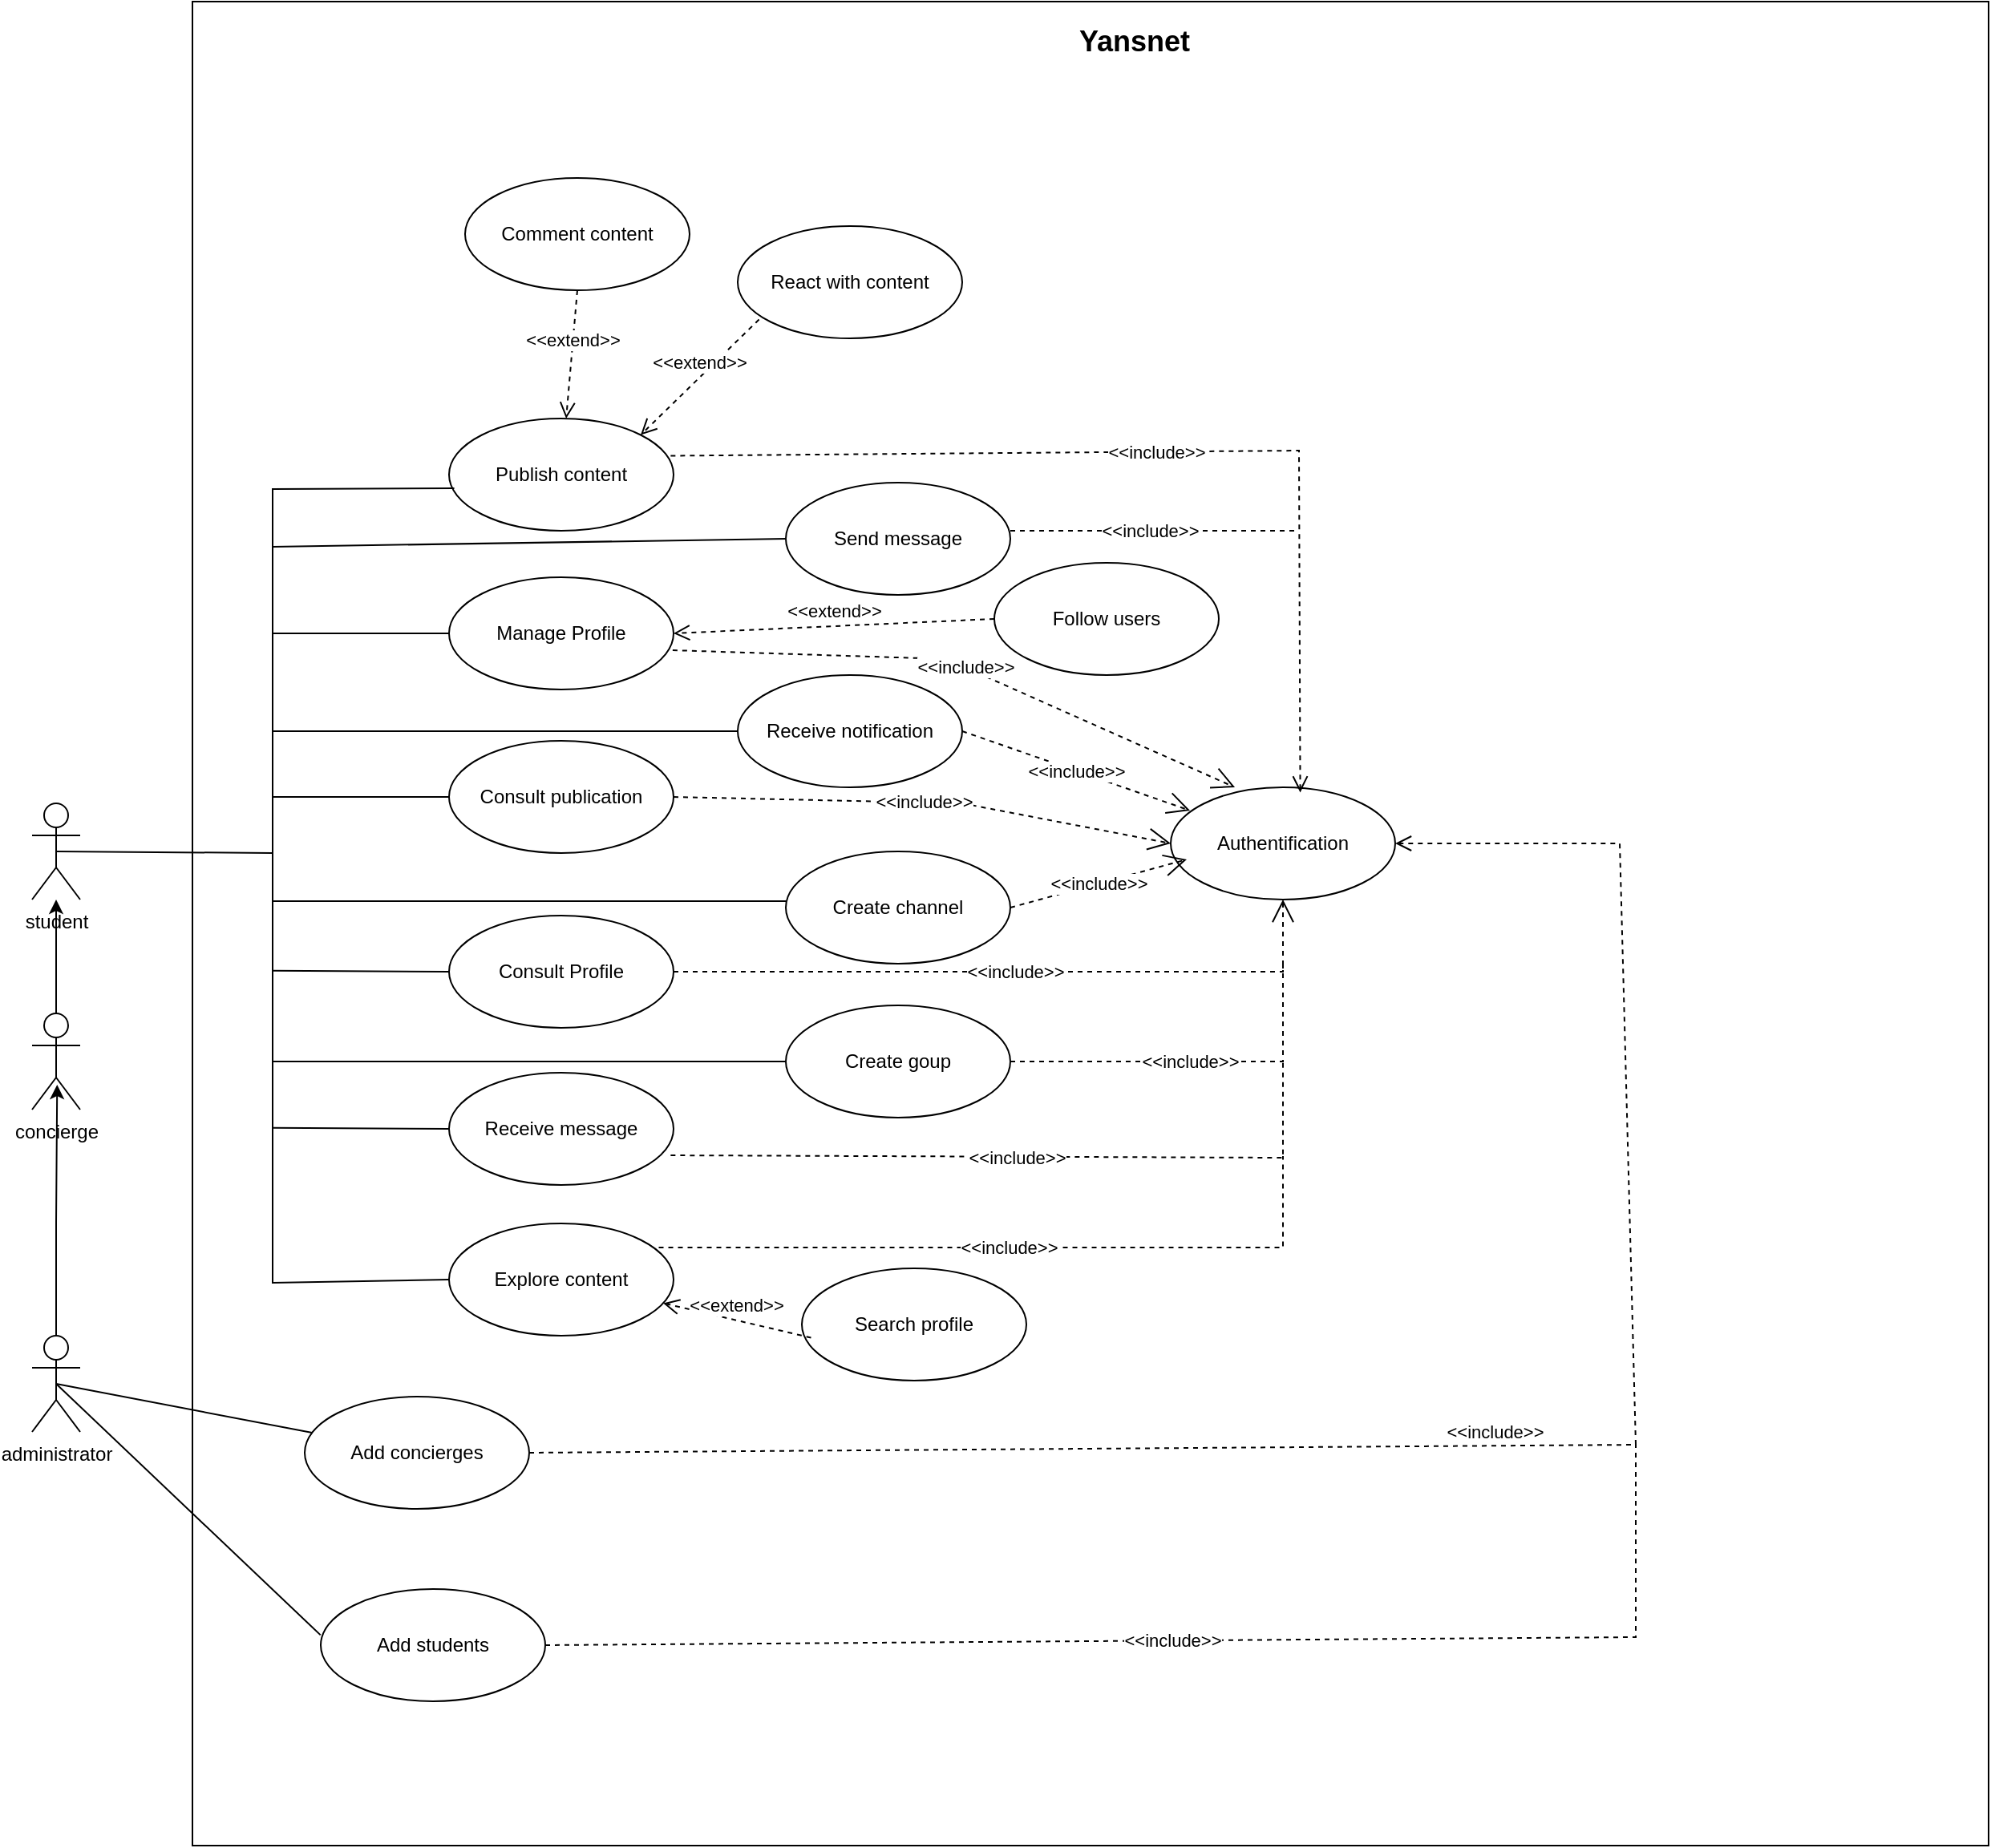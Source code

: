 <mxfile version="28.0.1">
  <diagram name="Page-1" id="MQYRrxLWygz6zaAIeAPN">
    <mxGraphModel dx="3932" dy="2200" grid="1" gridSize="10" guides="1" tooltips="1" connect="1" arrows="1" fold="1" page="1" pageScale="1" pageWidth="827" pageHeight="1169" math="0" shadow="0">
      <root>
        <mxCell id="0" />
        <mxCell id="1" parent="0" />
        <mxCell id="gOqKM7VxM6Snm3rHcN79-1" value="student" style="shape=umlActor;verticalLabelPosition=bottom;verticalAlign=top;html=1;" vertex="1" parent="1">
          <mxGeometry x="-870" y="260" width="30" height="60" as="geometry" />
        </mxCell>
        <mxCell id="gOqKM7VxM6Snm3rHcN79-2" value="Authentification" style="ellipse;whiteSpace=wrap;html=1;" vertex="1" parent="1">
          <mxGeometry x="-160" y="250" width="140" height="70" as="geometry" />
        </mxCell>
        <mxCell id="gOqKM7VxM6Snm3rHcN79-3" value="Publish content" style="ellipse;whiteSpace=wrap;html=1;" vertex="1" parent="1">
          <mxGeometry x="-610" y="20" width="140" height="70" as="geometry" />
        </mxCell>
        <mxCell id="gOqKM7VxM6Snm3rHcN79-4" value="Receive message" style="ellipse;whiteSpace=wrap;html=1;" vertex="1" parent="1">
          <mxGeometry x="-610" y="428" width="140" height="70" as="geometry" />
        </mxCell>
        <mxCell id="gOqKM7VxM6Snm3rHcN79-5" value="Consult publication" style="ellipse;whiteSpace=wrap;html=1;" vertex="1" parent="1">
          <mxGeometry x="-610" y="221" width="140" height="70" as="geometry" />
        </mxCell>
        <mxCell id="gOqKM7VxM6Snm3rHcN79-6" value="Consult Profile" style="ellipse;whiteSpace=wrap;html=1;" vertex="1" parent="1">
          <mxGeometry x="-610" y="330" width="140" height="70" as="geometry" />
        </mxCell>
        <mxCell id="gOqKM7VxM6Snm3rHcN79-7" value="Manage Profile" style="ellipse;whiteSpace=wrap;html=1;" vertex="1" parent="1">
          <mxGeometry x="-610" y="119" width="140" height="70" as="geometry" />
        </mxCell>
        <mxCell id="gOqKM7VxM6Snm3rHcN79-8" value="Send message" style="ellipse;whiteSpace=wrap;html=1;" vertex="1" parent="1">
          <mxGeometry x="-400" y="60" width="140" height="70" as="geometry" />
        </mxCell>
        <mxCell id="gOqKM7VxM6Snm3rHcN79-9" value="Receive notification" style="ellipse;whiteSpace=wrap;html=1;" vertex="1" parent="1">
          <mxGeometry x="-430" y="180" width="140" height="70" as="geometry" />
        </mxCell>
        <mxCell id="gOqKM7VxM6Snm3rHcN79-10" value="Search profile" style="ellipse;whiteSpace=wrap;html=1;" vertex="1" parent="1">
          <mxGeometry x="-390" y="550" width="140" height="70" as="geometry" />
        </mxCell>
        <mxCell id="gOqKM7VxM6Snm3rHcN79-11" value="Create goup" style="ellipse;whiteSpace=wrap;html=1;" vertex="1" parent="1">
          <mxGeometry x="-400" y="386" width="140" height="70" as="geometry" />
        </mxCell>
        <mxCell id="gOqKM7VxM6Snm3rHcN79-12" value="Explore content" style="ellipse;whiteSpace=wrap;html=1;" vertex="1" parent="1">
          <mxGeometry x="-610" y="522" width="140" height="70" as="geometry" />
        </mxCell>
        <mxCell id="gOqKM7VxM6Snm3rHcN79-13" value="Create channel" style="ellipse;whiteSpace=wrap;html=1;" vertex="1" parent="1">
          <mxGeometry x="-400" y="290" width="140" height="70" as="geometry" />
        </mxCell>
        <mxCell id="gOqKM7VxM6Snm3rHcN79-14" value="React with content" style="ellipse;whiteSpace=wrap;html=1;" vertex="1" parent="1">
          <mxGeometry x="-430" y="-100" width="140" height="70" as="geometry" />
        </mxCell>
        <mxCell id="gOqKM7VxM6Snm3rHcN79-15" value="Comment content" style="ellipse;whiteSpace=wrap;html=1;" vertex="1" parent="1">
          <mxGeometry x="-600" y="-130" width="140" height="70" as="geometry" />
        </mxCell>
        <mxCell id="gOqKM7VxM6Snm3rHcN79-16" value="Follow users" style="ellipse;whiteSpace=wrap;html=1;" vertex="1" parent="1">
          <mxGeometry x="-270" y="110" width="140" height="70" as="geometry" />
        </mxCell>
        <mxCell id="gOqKM7VxM6Snm3rHcN79-27" value="" style="endArrow=none;html=1;rounded=0;entryX=0.059;entryY=0.636;entryDx=0;entryDy=0;entryPerimeter=0;" edge="1" parent="1">
          <mxGeometry width="50" height="50" relative="1" as="geometry">
            <mxPoint x="-720" y="170" as="sourcePoint" />
            <mxPoint x="-606.74" y="63.52" as="targetPoint" />
            <Array as="points">
              <mxPoint x="-720" y="64" />
            </Array>
          </mxGeometry>
        </mxCell>
        <mxCell id="gOqKM7VxM6Snm3rHcN79-28" value="" style="endArrow=none;html=1;rounded=0;entryX=0;entryY=0.5;entryDx=0;entryDy=0;" edge="1" parent="1" target="gOqKM7VxM6Snm3rHcN79-7">
          <mxGeometry width="50" height="50" relative="1" as="geometry">
            <mxPoint x="-720" y="240" as="sourcePoint" />
            <mxPoint x="-596.74" y="73.52" as="targetPoint" />
            <Array as="points">
              <mxPoint x="-720" y="154" />
            </Array>
          </mxGeometry>
        </mxCell>
        <mxCell id="gOqKM7VxM6Snm3rHcN79-29" value="" style="endArrow=none;html=1;rounded=0;entryX=0;entryY=0.5;entryDx=0;entryDy=0;" edge="1" parent="1" target="gOqKM7VxM6Snm3rHcN79-8">
          <mxGeometry width="50" height="50" relative="1" as="geometry">
            <mxPoint x="-720" y="100" as="sourcePoint" />
            <mxPoint x="-400" y="55" as="targetPoint" />
          </mxGeometry>
        </mxCell>
        <mxCell id="gOqKM7VxM6Snm3rHcN79-30" value="" style="endArrow=none;html=1;rounded=0;entryX=0;entryY=0.5;entryDx=0;entryDy=0;" edge="1" parent="1" target="gOqKM7VxM6Snm3rHcN79-9">
          <mxGeometry width="50" height="50" relative="1" as="geometry">
            <mxPoint x="-720" y="215" as="sourcePoint" />
            <mxPoint x="-390" y="105" as="targetPoint" />
          </mxGeometry>
        </mxCell>
        <mxCell id="gOqKM7VxM6Snm3rHcN79-31" value="" style="endArrow=none;html=1;rounded=0;entryX=0;entryY=0.5;entryDx=0;entryDy=0;" edge="1" parent="1">
          <mxGeometry width="50" height="50" relative="1" as="geometry">
            <mxPoint x="-720" y="240" as="sourcePoint" />
            <mxPoint x="-400" y="321" as="targetPoint" />
            <Array as="points">
              <mxPoint x="-720" y="321" />
            </Array>
          </mxGeometry>
        </mxCell>
        <mxCell id="gOqKM7VxM6Snm3rHcN79-32" value="" style="endArrow=none;html=1;rounded=0;entryX=0;entryY=0.5;entryDx=0;entryDy=0;" edge="1" parent="1" target="gOqKM7VxM6Snm3rHcN79-5">
          <mxGeometry width="50" height="50" relative="1" as="geometry">
            <mxPoint x="-720" y="256" as="sourcePoint" />
            <mxPoint x="-390" y="215" as="targetPoint" />
          </mxGeometry>
        </mxCell>
        <mxCell id="gOqKM7VxM6Snm3rHcN79-33" value="" style="endArrow=none;html=1;rounded=0;entryX=0;entryY=0.5;entryDx=0;entryDy=0;" edge="1" parent="1" target="gOqKM7VxM6Snm3rHcN79-11">
          <mxGeometry width="50" height="50" relative="1" as="geometry">
            <mxPoint x="-720" y="320" as="sourcePoint" />
            <mxPoint x="-400" y="421" as="targetPoint" />
            <Array as="points">
              <mxPoint x="-720" y="421" />
            </Array>
          </mxGeometry>
        </mxCell>
        <mxCell id="gOqKM7VxM6Snm3rHcN79-34" value="" style="endArrow=none;html=1;rounded=0;entryX=0;entryY=0.5;entryDx=0;entryDy=0;" edge="1" parent="1" target="gOqKM7VxM6Snm3rHcN79-6">
          <mxGeometry width="50" height="50" relative="1" as="geometry">
            <mxPoint x="-720" y="364.38" as="sourcePoint" />
            <mxPoint x="-610" y="364.38" as="targetPoint" />
          </mxGeometry>
        </mxCell>
        <mxCell id="gOqKM7VxM6Snm3rHcN79-35" value="" style="endArrow=none;html=1;rounded=0;entryX=0;entryY=0.5;entryDx=0;entryDy=0;" edge="1" parent="1" target="gOqKM7VxM6Snm3rHcN79-12">
          <mxGeometry width="50" height="50" relative="1" as="geometry">
            <mxPoint x="-720" y="419" as="sourcePoint" />
            <mxPoint x="-610" y="571" as="targetPoint" />
            <Array as="points">
              <mxPoint x="-720" y="559" />
            </Array>
          </mxGeometry>
        </mxCell>
        <mxCell id="gOqKM7VxM6Snm3rHcN79-36" value="" style="endArrow=none;html=1;rounded=0;entryX=0;entryY=0.5;entryDx=0;entryDy=0;" edge="1" parent="1" target="gOqKM7VxM6Snm3rHcN79-4">
          <mxGeometry width="50" height="50" relative="1" as="geometry">
            <mxPoint x="-720" y="462.38" as="sourcePoint" />
            <mxPoint x="-610" y="463" as="targetPoint" />
          </mxGeometry>
        </mxCell>
        <mxCell id="gOqKM7VxM6Snm3rHcN79-38" value="" style="endArrow=none;html=1;rounded=0;exitX=0.5;exitY=0.5;exitDx=0;exitDy=0;exitPerimeter=0;" edge="1" parent="1" source="gOqKM7VxM6Snm3rHcN79-1">
          <mxGeometry width="50" height="50" relative="1" as="geometry">
            <mxPoint x="-800" y="341" as="sourcePoint" />
            <mxPoint x="-720" y="291" as="targetPoint" />
          </mxGeometry>
        </mxCell>
        <mxCell id="gOqKM7VxM6Snm3rHcN79-40" value="&amp;lt;&amp;lt;extend&amp;gt;&amp;gt;" style="html=1;verticalAlign=bottom;endArrow=open;dashed=1;endSize=8;curved=0;rounded=0;exitX=0.5;exitY=1;exitDx=0;exitDy=0;" edge="1" parent="1" source="gOqKM7VxM6Snm3rHcN79-15" target="gOqKM7VxM6Snm3rHcN79-3">
          <mxGeometry relative="1" as="geometry">
            <mxPoint x="-630" y="-60" as="sourcePoint" />
            <mxPoint x="-710" y="-60" as="targetPoint" />
          </mxGeometry>
        </mxCell>
        <mxCell id="gOqKM7VxM6Snm3rHcN79-41" value="&amp;lt;&amp;lt;extend&amp;gt;&amp;gt;" style="html=1;verticalAlign=bottom;endArrow=open;dashed=1;endSize=8;curved=0;rounded=0;exitX=0.095;exitY=0.832;exitDx=0;exitDy=0;entryX=1;entryY=0;entryDx=0;entryDy=0;exitPerimeter=0;" edge="1" parent="1" source="gOqKM7VxM6Snm3rHcN79-14" target="gOqKM7VxM6Snm3rHcN79-3">
          <mxGeometry relative="1" as="geometry">
            <mxPoint x="-399.497" y="-20.251" as="sourcePoint" />
            <mxPoint x="-470" y="55" as="targetPoint" />
          </mxGeometry>
        </mxCell>
        <mxCell id="gOqKM7VxM6Snm3rHcN79-42" value="&amp;lt;&amp;lt;extend&amp;gt;&amp;gt;" style="html=1;verticalAlign=bottom;endArrow=open;dashed=1;endSize=8;curved=0;rounded=0;exitX=0;exitY=0.5;exitDx=0;exitDy=0;entryX=1;entryY=0.5;entryDx=0;entryDy=0;" edge="1" parent="1" source="gOqKM7VxM6Snm3rHcN79-16" target="gOqKM7VxM6Snm3rHcN79-7">
          <mxGeometry relative="1" as="geometry">
            <mxPoint x="-389" y="-10" as="sourcePoint" />
            <mxPoint x="-460" y="65" as="targetPoint" />
          </mxGeometry>
        </mxCell>
        <mxCell id="gOqKM7VxM6Snm3rHcN79-43" value="&amp;lt;&amp;lt;include&amp;gt;&amp;gt;" style="html=1;verticalAlign=bottom;endArrow=open;dashed=1;endSize=8;curved=0;rounded=0;entryX=0.577;entryY=0.046;entryDx=0;entryDy=0;entryPerimeter=0;exitX=0.987;exitY=0.332;exitDx=0;exitDy=0;exitPerimeter=0;" edge="1" parent="1" source="gOqKM7VxM6Snm3rHcN79-3" target="gOqKM7VxM6Snm3rHcN79-2">
          <mxGeometry x="-0.003" y="-9" relative="1" as="geometry">
            <mxPoint x="-79" as="sourcePoint" />
            <mxPoint x="-460" y="65" as="targetPoint" />
            <Array as="points">
              <mxPoint x="-80" y="40" />
            </Array>
            <mxPoint x="1" as="offset" />
          </mxGeometry>
        </mxCell>
        <mxCell id="gOqKM7VxM6Snm3rHcN79-45" value="" style="endArrow=none;dashed=1;html=1;rounded=0;" edge="1" parent="1">
          <mxGeometry width="50" height="50" relative="1" as="geometry">
            <mxPoint x="-260" y="90" as="sourcePoint" />
            <mxPoint x="-80" y="90" as="targetPoint" />
          </mxGeometry>
        </mxCell>
        <mxCell id="gOqKM7VxM6Snm3rHcN79-46" value="&amp;lt;&amp;lt;include&amp;gt;&amp;gt;" style="edgeLabel;html=1;align=center;verticalAlign=middle;resizable=0;points=[];" vertex="1" connectable="0" parent="gOqKM7VxM6Snm3rHcN79-45">
          <mxGeometry x="-0.02" y="-3" relative="1" as="geometry">
            <mxPoint x="-1" y="-3" as="offset" />
          </mxGeometry>
        </mxCell>
        <mxCell id="gOqKM7VxM6Snm3rHcN79-53" value="&amp;lt;&amp;lt;include&amp;gt;&amp;gt;" style="endArrow=open;endSize=12;dashed=1;html=1;rounded=0;exitX=0.996;exitY=0.65;exitDx=0;exitDy=0;exitPerimeter=0;entryX=0.286;entryY=0;entryDx=0;entryDy=0;entryPerimeter=0;" edge="1" parent="1" source="gOqKM7VxM6Snm3rHcN79-7" target="gOqKM7VxM6Snm3rHcN79-2">
          <mxGeometry width="160" relative="1" as="geometry">
            <mxPoint x="-310" y="200" as="sourcePoint" />
            <mxPoint x="-150" y="200" as="targetPoint" />
            <Array as="points">
              <mxPoint x="-300" y="170" />
            </Array>
          </mxGeometry>
        </mxCell>
        <mxCell id="gOqKM7VxM6Snm3rHcN79-54" value="&amp;lt;&amp;lt;include&amp;gt;&amp;gt;" style="endArrow=open;endSize=12;dashed=1;html=1;rounded=0;exitX=1;exitY=0.5;exitDx=0;exitDy=0;entryX=0;entryY=0.5;entryDx=0;entryDy=0;" edge="1" parent="1" source="gOqKM7VxM6Snm3rHcN79-5" target="gOqKM7VxM6Snm3rHcN79-2">
          <mxGeometry width="160" relative="1" as="geometry">
            <mxPoint x="-461" y="175" as="sourcePoint" />
            <mxPoint x="-110" y="260" as="targetPoint" />
            <Array as="points">
              <mxPoint x="-290" y="260" />
            </Array>
          </mxGeometry>
        </mxCell>
        <mxCell id="gOqKM7VxM6Snm3rHcN79-55" value="&amp;lt;&amp;lt;include&amp;gt;&amp;gt;" style="endArrow=open;endSize=12;dashed=1;html=1;rounded=0;exitX=1;exitY=0.5;exitDx=0;exitDy=0;entryX=0.086;entryY=0.207;entryDx=0;entryDy=0;entryPerimeter=0;" edge="1" parent="1" source="gOqKM7VxM6Snm3rHcN79-9" target="gOqKM7VxM6Snm3rHcN79-2">
          <mxGeometry width="160" relative="1" as="geometry">
            <mxPoint x="-460" y="266" as="sourcePoint" />
            <mxPoint x="-150" y="295" as="targetPoint" />
            <Array as="points" />
          </mxGeometry>
        </mxCell>
        <mxCell id="gOqKM7VxM6Snm3rHcN79-56" value="&amp;lt;&amp;lt;include&amp;gt;&amp;gt;" style="endArrow=open;endSize=12;dashed=1;html=1;rounded=0;exitX=1;exitY=0.5;exitDx=0;exitDy=0;entryX=0;entryY=0.5;entryDx=0;entryDy=0;" edge="1" parent="1" source="gOqKM7VxM6Snm3rHcN79-13">
          <mxGeometry width="160" relative="1" as="geometry">
            <mxPoint x="-460" y="266" as="sourcePoint" />
            <mxPoint x="-150" y="295" as="targetPoint" />
            <Array as="points" />
          </mxGeometry>
        </mxCell>
        <mxCell id="gOqKM7VxM6Snm3rHcN79-57" value="&amp;lt;&amp;lt;include&amp;gt;&amp;gt;" style="endArrow=open;endSize=12;dashed=1;html=1;rounded=0;exitX=1;exitY=0.5;exitDx=0;exitDy=0;entryX=0.5;entryY=1;entryDx=0;entryDy=0;" edge="1" parent="1" source="gOqKM7VxM6Snm3rHcN79-6" target="gOqKM7VxM6Snm3rHcN79-2">
          <mxGeometry width="160" relative="1" as="geometry">
            <mxPoint x="-250" y="335" as="sourcePoint" />
            <mxPoint x="-140" y="305" as="targetPoint" />
            <Array as="points">
              <mxPoint x="-90" y="365" />
            </Array>
          </mxGeometry>
        </mxCell>
        <mxCell id="gOqKM7VxM6Snm3rHcN79-58" value="" style="endArrow=none;dashed=1;html=1;rounded=0;exitX=1;exitY=0.5;exitDx=0;exitDy=0;" edge="1" parent="1" source="gOqKM7VxM6Snm3rHcN79-11">
          <mxGeometry width="50" height="50" relative="1" as="geometry">
            <mxPoint x="-210" y="428" as="sourcePoint" />
            <mxPoint x="-90" y="360" as="targetPoint" />
            <Array as="points">
              <mxPoint x="-90" y="421" />
            </Array>
          </mxGeometry>
        </mxCell>
        <mxCell id="gOqKM7VxM6Snm3rHcN79-59" value="&amp;lt;&amp;lt;include&amp;gt;&amp;gt;" style="edgeLabel;html=1;align=center;verticalAlign=middle;resizable=0;points=[];" vertex="1" connectable="0" parent="gOqKM7VxM6Snm3rHcN79-58">
          <mxGeometry x="-0.02" y="-3" relative="1" as="geometry">
            <mxPoint x="-1" y="-3" as="offset" />
          </mxGeometry>
        </mxCell>
        <mxCell id="gOqKM7VxM6Snm3rHcN79-61" value="" style="endArrow=none;dashed=1;html=1;rounded=0;exitX=0.987;exitY=0.736;exitDx=0;exitDy=0;exitPerimeter=0;" edge="1" parent="1" source="gOqKM7VxM6Snm3rHcN79-4">
          <mxGeometry width="50" height="50" relative="1" as="geometry">
            <mxPoint x="-260" y="481" as="sourcePoint" />
            <mxPoint x="-90" y="420" as="targetPoint" />
            <Array as="points">
              <mxPoint x="-90" y="481" />
            </Array>
          </mxGeometry>
        </mxCell>
        <mxCell id="gOqKM7VxM6Snm3rHcN79-62" value="&amp;lt;&amp;lt;include&amp;gt;&amp;gt;" style="edgeLabel;html=1;align=center;verticalAlign=middle;resizable=0;points=[];" vertex="1" connectable="0" parent="gOqKM7VxM6Snm3rHcN79-61">
          <mxGeometry x="-0.02" y="-3" relative="1" as="geometry">
            <mxPoint x="-1" y="-3" as="offset" />
          </mxGeometry>
        </mxCell>
        <mxCell id="gOqKM7VxM6Snm3rHcN79-63" value="" style="endArrow=none;dashed=1;html=1;rounded=0;exitX=0.934;exitY=0.214;exitDx=0;exitDy=0;exitPerimeter=0;" edge="1" parent="1" source="gOqKM7VxM6Snm3rHcN79-12">
          <mxGeometry width="50" height="50" relative="1" as="geometry">
            <mxPoint x="-462" y="490" as="sourcePoint" />
            <mxPoint x="-90" y="480" as="targetPoint" />
            <Array as="points">
              <mxPoint x="-90" y="537" />
            </Array>
          </mxGeometry>
        </mxCell>
        <mxCell id="gOqKM7VxM6Snm3rHcN79-64" value="&amp;lt;&amp;lt;include&amp;gt;&amp;gt;" style="edgeLabel;html=1;align=center;verticalAlign=middle;resizable=0;points=[];" vertex="1" connectable="0" parent="gOqKM7VxM6Snm3rHcN79-63">
          <mxGeometry x="-0.02" y="-3" relative="1" as="geometry">
            <mxPoint x="-1" y="-3" as="offset" />
          </mxGeometry>
        </mxCell>
        <mxCell id="gOqKM7VxM6Snm3rHcN79-65" value="&amp;lt;&amp;lt;extend&amp;gt;&amp;gt;" style="html=1;verticalAlign=bottom;endArrow=open;dashed=1;endSize=8;curved=0;rounded=0;exitX=0.041;exitY=0.618;exitDx=0;exitDy=0;exitPerimeter=0;" edge="1" parent="1" source="gOqKM7VxM6Snm3rHcN79-10" target="gOqKM7VxM6Snm3rHcN79-12">
          <mxGeometry relative="1" as="geometry">
            <mxPoint x="-340" y="660" as="sourcePoint" />
            <mxPoint x="-540" y="669" as="targetPoint" />
          </mxGeometry>
        </mxCell>
        <mxCell id="gOqKM7VxM6Snm3rHcN79-73" value="" style="edgeStyle=orthogonalEdgeStyle;rounded=0;orthogonalLoop=1;jettySize=auto;html=1;" edge="1" parent="1" source="gOqKM7VxM6Snm3rHcN79-66" target="gOqKM7VxM6Snm3rHcN79-1">
          <mxGeometry relative="1" as="geometry" />
        </mxCell>
        <mxCell id="gOqKM7VxM6Snm3rHcN79-75" value="" style="edgeStyle=orthogonalEdgeStyle;rounded=0;orthogonalLoop=1;jettySize=auto;html=1;entryX=0.521;entryY=0.742;entryDx=0;entryDy=0;entryPerimeter=0;" edge="1" parent="1" source="gOqKM7VxM6Snm3rHcN79-67" target="gOqKM7VxM6Snm3rHcN79-66">
          <mxGeometry relative="1" as="geometry">
            <mxPoint x="-855" y="512" as="targetPoint" />
          </mxGeometry>
        </mxCell>
        <mxCell id="gOqKM7VxM6Snm3rHcN79-67" value="administrator" style="shape=umlActor;verticalLabelPosition=bottom;verticalAlign=top;html=1;" vertex="1" parent="1">
          <mxGeometry x="-870" y="592" width="30" height="60" as="geometry" />
        </mxCell>
        <mxCell id="gOqKM7VxM6Snm3rHcN79-68" value="Add concierges" style="ellipse;whiteSpace=wrap;html=1;" vertex="1" parent="1">
          <mxGeometry x="-700" y="630" width="140" height="70" as="geometry" />
        </mxCell>
        <mxCell id="gOqKM7VxM6Snm3rHcN79-69" value="Add students" style="ellipse;whiteSpace=wrap;html=1;" vertex="1" parent="1">
          <mxGeometry x="-690" y="750" width="140" height="70" as="geometry" />
        </mxCell>
        <mxCell id="gOqKM7VxM6Snm3rHcN79-71" value="" style="endArrow=none;html=1;rounded=0;exitX=0.5;exitY=0.5;exitDx=0;exitDy=0;exitPerimeter=0;" edge="1" parent="1" source="gOqKM7VxM6Snm3rHcN79-67" target="gOqKM7VxM6Snm3rHcN79-68">
          <mxGeometry width="50" height="50" relative="1" as="geometry">
            <mxPoint x="-720" y="510" as="sourcePoint" />
            <mxPoint x="-670" y="460" as="targetPoint" />
          </mxGeometry>
        </mxCell>
        <mxCell id="gOqKM7VxM6Snm3rHcN79-72" value="" style="endArrow=none;html=1;rounded=0;exitX=0.5;exitY=0.5;exitDx=0;exitDy=0;exitPerimeter=0;entryX=-0.001;entryY=0.41;entryDx=0;entryDy=0;entryPerimeter=0;" edge="1" parent="1" source="gOqKM7VxM6Snm3rHcN79-67" target="gOqKM7VxM6Snm3rHcN79-69">
          <mxGeometry width="50" height="50" relative="1" as="geometry">
            <mxPoint x="-845" y="632" as="sourcePoint" />
            <mxPoint x="-686" y="663" as="targetPoint" />
          </mxGeometry>
        </mxCell>
        <mxCell id="gOqKM7VxM6Snm3rHcN79-66" value="concierge" style="shape=umlActor;verticalLabelPosition=bottom;verticalAlign=top;html=1;" vertex="1" parent="1">
          <mxGeometry x="-870" y="391" width="30" height="60" as="geometry" />
        </mxCell>
        <mxCell id="gOqKM7VxM6Snm3rHcN79-77" value="&amp;lt;&amp;lt;include&amp;gt;&amp;gt;" style="html=1;verticalAlign=bottom;endArrow=open;dashed=1;endSize=8;curved=0;rounded=0;entryX=1;entryY=0.5;entryDx=0;entryDy=0;exitX=1;exitY=0.5;exitDx=0;exitDy=0;" edge="1" parent="1" source="gOqKM7VxM6Snm3rHcN79-68" target="gOqKM7VxM6Snm3rHcN79-2">
          <mxGeometry relative="1" as="geometry">
            <mxPoint x="70" y="700" as="sourcePoint" />
            <mxPoint x="-70" y="500" as="targetPoint" />
            <Array as="points">
              <mxPoint x="130" y="660" />
              <mxPoint x="120" y="285" />
            </Array>
          </mxGeometry>
        </mxCell>
        <mxCell id="gOqKM7VxM6Snm3rHcN79-78" value="" style="endArrow=none;dashed=1;html=1;rounded=0;exitX=1;exitY=0.5;exitDx=0;exitDy=0;" edge="1" parent="1" source="gOqKM7VxM6Snm3rHcN79-69">
          <mxGeometry width="50" height="50" relative="1" as="geometry">
            <mxPoint x="-300" y="771" as="sourcePoint" />
            <mxPoint x="130" y="660" as="targetPoint" />
            <Array as="points">
              <mxPoint x="130" y="780" />
            </Array>
          </mxGeometry>
        </mxCell>
        <mxCell id="gOqKM7VxM6Snm3rHcN79-79" value="&amp;lt;&amp;lt;include&amp;gt;&amp;gt;" style="edgeLabel;html=1;align=center;verticalAlign=middle;resizable=0;points=[];" vertex="1" connectable="0" parent="gOqKM7VxM6Snm3rHcN79-78">
          <mxGeometry x="-0.02" y="-3" relative="1" as="geometry">
            <mxPoint x="-1" y="-3" as="offset" />
          </mxGeometry>
        </mxCell>
        <mxCell id="gOqKM7VxM6Snm3rHcN79-80" value="" style="rounded=0;whiteSpace=wrap;html=1;fillColor=none;" vertex="1" parent="1">
          <mxGeometry x="-770" y="-240" width="1120" height="1150" as="geometry" />
        </mxCell>
        <mxCell id="gOqKM7VxM6Snm3rHcN79-81" value="&lt;b&gt;&lt;font style=&quot;font-size: 18px;&quot;&gt;Yansnet&amp;nbsp;&lt;/font&gt;&lt;/b&gt;" style="text;html=1;align=center;verticalAlign=middle;whiteSpace=wrap;rounded=0;" vertex="1" parent="1">
          <mxGeometry x="-210" y="-230" width="60" height="30" as="geometry" />
        </mxCell>
      </root>
    </mxGraphModel>
  </diagram>
</mxfile>
